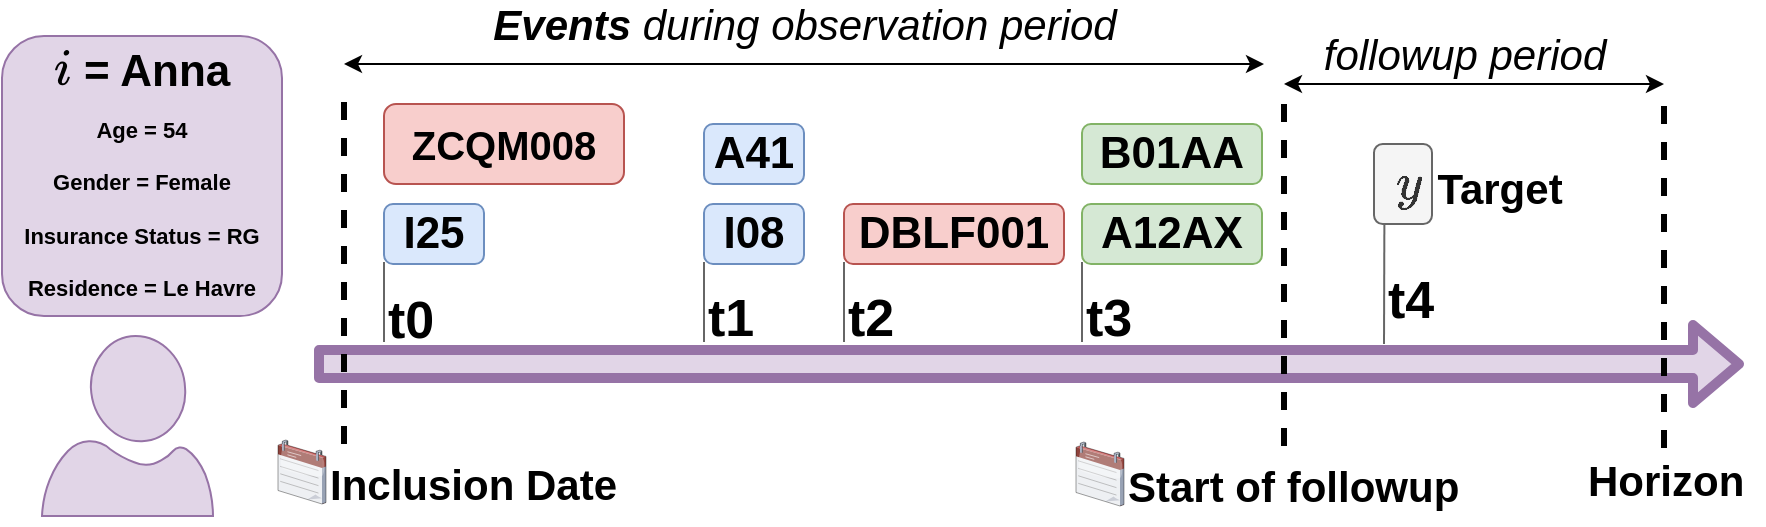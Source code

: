 <mxfile version="21.6.8" type="device">
  <diagram id="JZ3UeF80VItJE42-G8gL" name="Page-1">
    <mxGraphModel dx="1621" dy="462" grid="1" gridSize="10" guides="1" tooltips="1" connect="1" arrows="1" fold="1" page="1" pageScale="1" pageWidth="827" pageHeight="1169" math="1" shadow="0">
      <root>
        <mxCell id="0" />
        <mxCell id="1" parent="0" />
        <mxCell id="ZwlajOph8Y5krOQgLipj-4" value="" style="verticalLabelPosition=bottom;html=1;verticalAlign=top;align=center;strokeColor=#9673a6;fillColor=#e1d5e7;shape=mxgraph.azure.user;" parent="1" vertex="1">
          <mxGeometry x="-11" y="326" width="85.5" height="90" as="geometry" />
        </mxCell>
        <mxCell id="ZwlajOph8Y5krOQgLipj-5" value="" style="endArrow=block;startArrow=none;html=1;startFill=0;strokeWidth=5;shape=flexArrow;fillColor=#e1d5e7;strokeColor=#9673a6;" parent="1" edge="1">
          <mxGeometry width="100" height="100" relative="1" as="geometry">
            <mxPoint x="125" y="340" as="sourcePoint" />
            <mxPoint x="840" y="340" as="targetPoint" />
          </mxGeometry>
        </mxCell>
        <mxCell id="ZwlajOph8Y5krOQgLipj-6" value="&lt;font style=&quot;font-size: 24px&quot; size=&quot;1&quot;&gt;&lt;b style=&quot;font-size: 20px&quot;&gt;ZCQM008&lt;/b&gt;&lt;/font&gt;" style="rounded=1;whiteSpace=wrap;html=1;fillColor=#f8cecc;strokeColor=#b85450;" parent="1" vertex="1">
          <mxGeometry x="160" y="210" width="120" height="40" as="geometry" />
        </mxCell>
        <mxCell id="ZwlajOph8Y5krOQgLipj-14" value="t0" style="rounded=0;orthogonalLoop=1;jettySize=auto;html=1;exitX=0;exitY=1;exitDx=0;exitDy=0;fontSize=26;startArrow=none;startFill=0;endArrow=none;strokeWidth=1;endFill=0;fillColor=#f5f5f5;strokeColor=#666666;labelPosition=right;verticalLabelPosition=middle;align=left;verticalAlign=middle;fontStyle=1;spacingLeft=0;spacingBottom=-16;labelBackgroundColor=none;" parent="1" edge="1">
          <mxGeometry x="0.05" relative="1" as="geometry">
            <mxPoint x="160" y="329" as="targetPoint" />
            <mxPoint x="160" y="289" as="sourcePoint" />
            <mxPoint as="offset" />
          </mxGeometry>
        </mxCell>
        <mxCell id="ZwlajOph8Y5krOQgLipj-7" value="I25" style="rounded=1;whiteSpace=wrap;html=1;fillColor=#dae8fc;strokeColor=#6c8ebf;fontStyle=1;fontSize=22;" parent="1" vertex="1">
          <mxGeometry x="160" y="260" width="50" height="30" as="geometry" />
        </mxCell>
        <mxCell id="ZwlajOph8Y5krOQgLipj-8" value="A41" style="rounded=1;whiteSpace=wrap;html=1;fillColor=#dae8fc;strokeColor=#6c8ebf;fontStyle=1;fontSize=22;" parent="1" vertex="1">
          <mxGeometry x="320" y="220" width="50" height="30" as="geometry" />
        </mxCell>
        <mxCell id="ZwlajOph8Y5krOQgLipj-9" value="I08" style="rounded=1;whiteSpace=wrap;html=1;fillColor=#dae8fc;strokeColor=#6c8ebf;fontStyle=1;fontSize=22;" parent="1" vertex="1">
          <mxGeometry x="320" y="260" width="50" height="30" as="geometry" />
        </mxCell>
        <mxCell id="ZwlajOph8Y5krOQgLipj-10" value="DBLF001 " style="rounded=1;whiteSpace=wrap;html=1;fillColor=#f8cecc;strokeColor=#b85450;fontStyle=1;fontSize=22;" parent="1" vertex="1">
          <mxGeometry x="390" y="260" width="110" height="30" as="geometry" />
        </mxCell>
        <mxCell id="ZwlajOph8Y5krOQgLipj-11" value="B01AA" style="rounded=1;whiteSpace=wrap;html=1;fillColor=#d5e8d4;strokeColor=#82b366;fontStyle=1;fontSize=22;" parent="1" vertex="1">
          <mxGeometry x="509" y="220" width="90" height="30" as="geometry" />
        </mxCell>
        <mxCell id="ZwlajOph8Y5krOQgLipj-12" value="A12AX" style="rounded=1;whiteSpace=wrap;html=1;fillColor=#d5e8d4;strokeColor=#82b366;fontStyle=1;fontSize=22;" parent="1" vertex="1">
          <mxGeometry x="509" y="260" width="90" height="30" as="geometry" />
        </mxCell>
        <mxCell id="ZwlajOph8Y5krOQgLipj-18" value="t1" style="rounded=0;orthogonalLoop=1;jettySize=auto;html=1;exitX=0;exitY=1;exitDx=0;exitDy=0;fontSize=26;startArrow=none;startFill=0;endArrow=none;strokeWidth=1;endFill=0;fillColor=#f5f5f5;strokeColor=#666666;labelPosition=right;verticalLabelPosition=middle;align=left;verticalAlign=middle;fontStyle=1;spacingLeft=0;spacingBottom=-16;labelBackgroundColor=none;" parent="1" edge="1">
          <mxGeometry relative="1" as="geometry">
            <mxPoint x="320" y="329" as="targetPoint" />
            <mxPoint x="320" y="289" as="sourcePoint" />
          </mxGeometry>
        </mxCell>
        <mxCell id="ZwlajOph8Y5krOQgLipj-19" value="t2" style="rounded=0;orthogonalLoop=1;jettySize=auto;html=1;fontSize=26;startArrow=none;startFill=0;endArrow=none;strokeWidth=1;endFill=0;fillColor=#f5f5f5;strokeColor=#666666;labelPosition=right;verticalLabelPosition=middle;align=left;verticalAlign=middle;exitX=0;exitY=1;exitDx=0;exitDy=0;fontStyle=1;spacingLeft=0;spacingBottom=-16;labelBackgroundColor=none;" parent="1" edge="1">
          <mxGeometry relative="1" as="geometry">
            <mxPoint x="390" y="329" as="targetPoint" />
            <mxPoint x="390" y="289" as="sourcePoint" />
          </mxGeometry>
        </mxCell>
        <mxCell id="ZwlajOph8Y5krOQgLipj-21" value="&lt;svg xmlns:xlink=&quot;http://www.w3.org/1999/xlink&quot; viewBox=&quot;0 -661 345 672&quot; role=&quot;img&quot; height=&quot;1.52ex&quot; width=&quot;0.781ex&quot; xmlns=&quot;http://www.w3.org/2000/svg&quot; style=&quot;vertical-align: -0.025ex;&quot;&gt;&lt;defs&gt;&lt;path d=&quot;M184 600Q184 624 203 642T247 661Q265 661 277 649T290 619Q290 596 270 577T226 557Q211 557 198 567T184 600ZM21 287Q21 295 30 318T54 369T98 420T158 442Q197 442 223 419T250 357Q250 340 236 301T196 196T154 83Q149 61 149 51Q149 26 166 26Q175 26 185 29T208 43T235 78T260 137Q263 149 265 151T282 153Q302 153 302 143Q302 135 293 112T268 61T223 11T161 -11Q129 -11 102 10T74 74Q74 91 79 106T122 220Q160 321 166 341T173 380Q173 404 156 404H154Q124 404 99 371T61 287Q60 286 59 284T58 281T56 279T53 278T49 278T41 278H27Q21 284 21 287Z&quot; id=&quot;MJX-2-TEX-I-1D456&quot;&gt;&lt;/path&gt;&lt;/defs&gt;&lt;g transform=&quot;scale(1,-1)&quot; stroke-width=&quot;0&quot; fill=&quot;currentColor&quot; stroke=&quot;currentColor&quot;&gt;&lt;g data-mml-node=&quot;math&quot;&gt;&lt;g data-mml-node=&quot;mstyle&quot;&gt;&lt;g data-mml-node=&quot;mi&quot;&gt;&lt;use xlink:href=&quot;#MJX-2-TEX-I-1D456&quot; data-c=&quot;1D456&quot;&gt;&lt;/use&gt;&lt;/g&gt;&lt;/g&gt;&lt;/g&gt;&lt;/g&gt;&lt;/svg&gt; = Anna&lt;br&gt;&lt;font style=&quot;font-size: 11px&quot;&gt;Age = 54&lt;br&gt;Gender = Female&lt;br&gt;Insurance Status = RG&lt;br&gt;Residence = Le Havre&lt;br&gt;&lt;/font&gt;" style="rounded=1;whiteSpace=wrap;html=1;fillColor=#e1d5e7;strokeColor=#9673a6;fontStyle=1;fontSize=22;labelPosition=center;verticalLabelPosition=middle;align=center;verticalAlign=middle;" parent="1" vertex="1">
          <mxGeometry x="-31" y="176" width="140" height="140" as="geometry" />
        </mxCell>
        <mxCell id="ZwlajOph8Y5krOQgLipj-24" value="t3" style="rounded=0;orthogonalLoop=1;jettySize=auto;html=1;fontSize=26;startArrow=none;startFill=0;endArrow=none;strokeWidth=1;endFill=0;fillColor=#f5f5f5;strokeColor=#666666;labelPosition=right;verticalLabelPosition=middle;align=left;verticalAlign=middle;exitX=0;exitY=1;exitDx=0;exitDy=0;fontStyle=1;spacingLeft=0;spacingBottom=-16;labelBackgroundColor=none;" parent="1" edge="1">
          <mxGeometry relative="1" as="geometry">
            <mxPoint x="509" y="329" as="targetPoint" />
            <mxPoint x="509" y="289" as="sourcePoint" />
          </mxGeometry>
        </mxCell>
        <mxCell id="NRNY9WR9ZV5LWkmu6LSL-5" value="" style="verticalLabelPosition=bottom;sketch=0;aspect=fixed;html=1;verticalAlign=top;strokeColor=none;align=center;outlineConnect=0;shape=mxgraph.citrix.calendar;fontSize=26;" parent="1" vertex="1">
          <mxGeometry x="107" y="378" width="24" height="32" as="geometry" />
        </mxCell>
        <mxCell id="NRNY9WR9ZV5LWkmu6LSL-9" value="&amp;nbsp;`y`" style="rounded=1;whiteSpace=wrap;html=1;fillColor=#f5f5f5;strokeColor=#666666;fontStyle=1;fontSize=22;fontColor=#333333;" parent="1" vertex="1">
          <mxGeometry x="655" y="230" width="29" height="40" as="geometry" />
        </mxCell>
        <mxCell id="NRNY9WR9ZV5LWkmu6LSL-10" value="t4" style="rounded=0;orthogonalLoop=1;jettySize=auto;html=1;fontSize=26;startArrow=none;startFill=0;endArrow=none;strokeWidth=1;endFill=0;fillColor=#f5f5f5;strokeColor=#666666;labelPosition=right;verticalLabelPosition=middle;align=left;verticalAlign=middle;exitX=0.179;exitY=1;exitDx=0;exitDy=0;fontStyle=1;spacingLeft=0;spacingBottom=-16;labelBackgroundColor=none;exitPerimeter=0;" parent="1" source="NRNY9WR9ZV5LWkmu6LSL-9" edge="1">
          <mxGeometry relative="1" as="geometry">
            <mxPoint x="660" y="330" as="targetPoint" />
            <mxPoint x="695" y="286.0" as="sourcePoint" />
          </mxGeometry>
        </mxCell>
        <mxCell id="NRNY9WR9ZV5LWkmu6LSL-11" value="&lt;b style=&quot;font-size: 21px;&quot;&gt;Inclusion Date&lt;/b&gt;" style="text;whiteSpace=wrap;html=1;fontSize=21;" parent="1" vertex="1">
          <mxGeometry x="131" y="381" width="179" height="19" as="geometry" />
        </mxCell>
        <mxCell id="NRNY9WR9ZV5LWkmu6LSL-13" value="" style="endArrow=none;dashed=1;html=1;rounded=0;labelBackgroundColor=none;fontSize=22;fontStyle=1;strokeWidth=3;" parent="1" edge="1">
          <mxGeometry width="50" height="50" relative="1" as="geometry">
            <mxPoint x="140" y="380" as="sourcePoint" />
            <mxPoint x="140" y="200" as="targetPoint" />
          </mxGeometry>
        </mxCell>
        <mxCell id="NRNY9WR9ZV5LWkmu6LSL-14" value="" style="verticalLabelPosition=bottom;sketch=0;aspect=fixed;html=1;verticalAlign=top;strokeColor=none;align=center;outlineConnect=0;shape=mxgraph.citrix.calendar;fontSize=26;" parent="1" vertex="1">
          <mxGeometry x="506" y="379" width="24" height="32" as="geometry" />
        </mxCell>
        <mxCell id="NRNY9WR9ZV5LWkmu6LSL-15" value="&lt;b style=&quot;font-size: 21px;&quot;&gt;Start of followup&lt;br style=&quot;font-size: 21px;&quot;&gt;&lt;/b&gt;" style="text;whiteSpace=wrap;html=1;fontSize=21;" parent="1" vertex="1">
          <mxGeometry x="530" y="382" width="200" height="38" as="geometry" />
        </mxCell>
        <mxCell id="NRNY9WR9ZV5LWkmu6LSL-16" value="" style="endArrow=none;dashed=1;html=1;rounded=0;labelBackgroundColor=none;fontSize=22;fontStyle=1;strokeWidth=3;" parent="1" edge="1">
          <mxGeometry width="50" height="50" relative="1" as="geometry">
            <mxPoint x="610" y="381.0" as="sourcePoint" />
            <mxPoint x="610" y="201.0" as="targetPoint" />
          </mxGeometry>
        </mxCell>
        <mxCell id="m1DmW6V9KAL1l-TmHnUS-2" value="&lt;div style=&quot;font-size: 21px;&quot;&gt;Target&lt;/div&gt;" style="text;html=1;strokeColor=none;fillColor=none;align=center;verticalAlign=middle;whiteSpace=wrap;rounded=0;fontSize=21;fontStyle=1" parent="1" vertex="1">
          <mxGeometry x="673" y="237" width="90" height="30" as="geometry" />
        </mxCell>
        <mxCell id="m1DmW6V9KAL1l-TmHnUS-3" value="" style="endArrow=none;dashed=1;html=1;rounded=0;labelBackgroundColor=none;fontSize=22;fontStyle=1;strokeWidth=3;" parent="1" edge="1">
          <mxGeometry width="50" height="50" relative="1" as="geometry">
            <mxPoint x="800" y="382.0" as="sourcePoint" />
            <mxPoint x="800" y="202.0" as="targetPoint" />
          </mxGeometry>
        </mxCell>
        <mxCell id="m1DmW6V9KAL1l-TmHnUS-4" value="&lt;b&gt;Horizon&lt;/b&gt;" style="text;whiteSpace=wrap;html=1;fontSize=21;" parent="1" vertex="1">
          <mxGeometry x="760" y="379" width="90" height="38" as="geometry" />
        </mxCell>
        <mxCell id="m1DmW6V9KAL1l-TmHnUS-6" value="" style="endArrow=classic;startArrow=classic;html=1;rounded=0;" parent="1" edge="1">
          <mxGeometry width="50" height="50" relative="1" as="geometry">
            <mxPoint x="610" y="200" as="sourcePoint" />
            <mxPoint x="800" y="200" as="targetPoint" />
          </mxGeometry>
        </mxCell>
        <mxCell id="m1DmW6V9KAL1l-TmHnUS-7" value="followup period" style="edgeLabel;html=1;align=center;verticalAlign=middle;resizable=0;points=[];fontSize=21;fontStyle=2" parent="m1DmW6V9KAL1l-TmHnUS-6" vertex="1" connectable="0">
          <mxGeometry x="-0.4" y="5" relative="1" as="geometry">
            <mxPoint x="33" y="-10" as="offset" />
          </mxGeometry>
        </mxCell>
        <mxCell id="m1DmW6V9KAL1l-TmHnUS-8" value="" style="endArrow=classic;startArrow=classic;html=1;rounded=0;" parent="1" edge="1">
          <mxGeometry width="50" height="50" relative="1" as="geometry">
            <mxPoint x="140" y="190" as="sourcePoint" />
            <mxPoint x="600" y="190" as="targetPoint" />
          </mxGeometry>
        </mxCell>
        <mxCell id="m1DmW6V9KAL1l-TmHnUS-9" value="&lt;b&gt;Events&lt;/b&gt; during &lt;i&gt;observation period&lt;/i&gt;" style="edgeLabel;html=1;align=center;verticalAlign=middle;resizable=0;points=[];fontSize=21;fontStyle=2" parent="m1DmW6V9KAL1l-TmHnUS-8" vertex="1" connectable="0">
          <mxGeometry x="-0.4" y="5" relative="1" as="geometry">
            <mxPoint x="92" y="-15" as="offset" />
          </mxGeometry>
        </mxCell>
      </root>
    </mxGraphModel>
  </diagram>
</mxfile>
